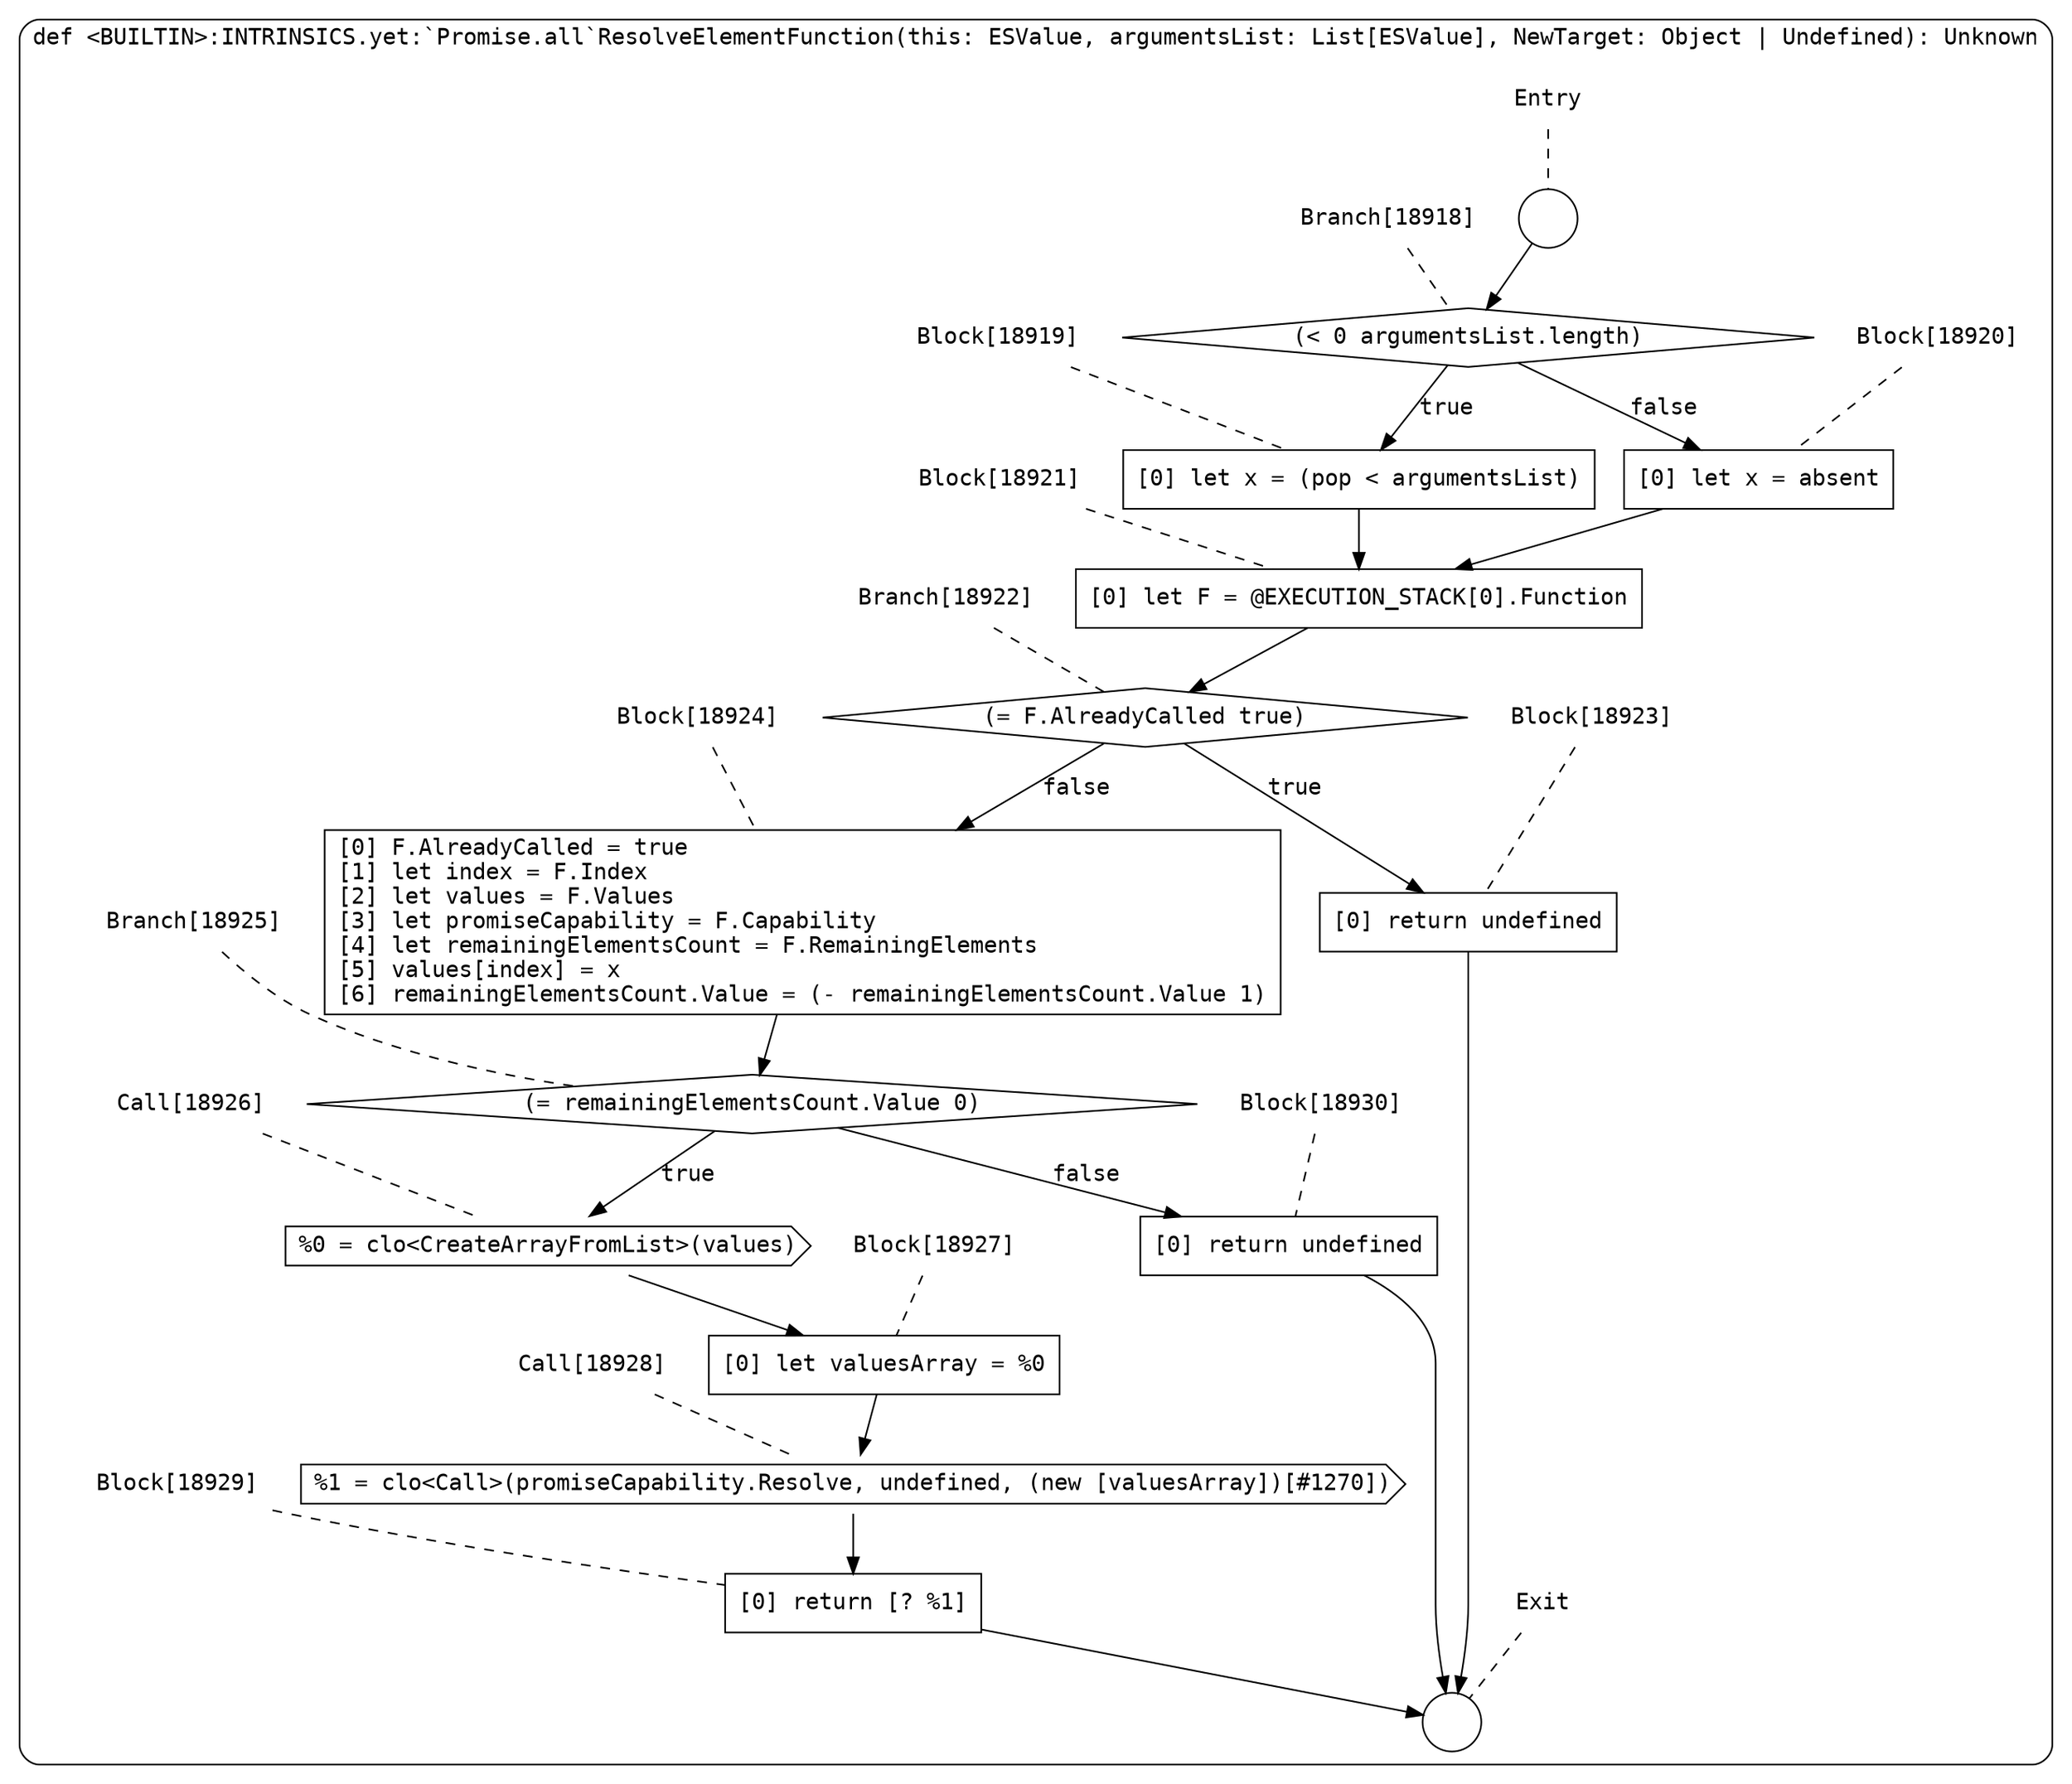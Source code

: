 digraph {
  graph [fontname = "Consolas"]
  node [fontname = "Consolas"]
  edge [fontname = "Consolas"]
  subgraph cluster2584 {
    label = "def <BUILTIN>:INTRINSICS.yet:`Promise.all`ResolveElementFunction(this: ESValue, argumentsList: List[ESValue], NewTarget: Object | Undefined): Unknown"
    style = rounded
    cluster2584_entry_name [shape=none, label=<<font color="black">Entry</font>>]
    cluster2584_entry_name -> cluster2584_entry [arrowhead=none, color="black", style=dashed]
    cluster2584_entry [shape=circle label=" " color="black" fillcolor="white" style=filled]
    cluster2584_entry -> node18918 [color="black"]
    cluster2584_exit_name [shape=none, label=<<font color="black">Exit</font>>]
    cluster2584_exit_name -> cluster2584_exit [arrowhead=none, color="black", style=dashed]
    cluster2584_exit [shape=circle label=" " color="black" fillcolor="white" style=filled]
    node18918_name [shape=none, label=<<font color="black">Branch[18918]</font>>]
    node18918_name -> node18918 [arrowhead=none, color="black", style=dashed]
    node18918 [shape=diamond, label=<<font color="black">(&lt; 0 argumentsList.length)</font>> color="black" fillcolor="white", style=filled]
    node18918 -> node18919 [label=<<font color="black">true</font>> color="black"]
    node18918 -> node18920 [label=<<font color="black">false</font>> color="black"]
    node18919_name [shape=none, label=<<font color="black">Block[18919]</font>>]
    node18919_name -> node18919 [arrowhead=none, color="black", style=dashed]
    node18919 [shape=box, label=<<font color="black">[0] let x = (pop &lt; argumentsList)<BR ALIGN="LEFT"/></font>> color="black" fillcolor="white", style=filled]
    node18919 -> node18921 [color="black"]
    node18920_name [shape=none, label=<<font color="black">Block[18920]</font>>]
    node18920_name -> node18920 [arrowhead=none, color="black", style=dashed]
    node18920 [shape=box, label=<<font color="black">[0] let x = absent<BR ALIGN="LEFT"/></font>> color="black" fillcolor="white", style=filled]
    node18920 -> node18921 [color="black"]
    node18921_name [shape=none, label=<<font color="black">Block[18921]</font>>]
    node18921_name -> node18921 [arrowhead=none, color="black", style=dashed]
    node18921 [shape=box, label=<<font color="black">[0] let F = @EXECUTION_STACK[0].Function<BR ALIGN="LEFT"/></font>> color="black" fillcolor="white", style=filled]
    node18921 -> node18922 [color="black"]
    node18922_name [shape=none, label=<<font color="black">Branch[18922]</font>>]
    node18922_name -> node18922 [arrowhead=none, color="black", style=dashed]
    node18922 [shape=diamond, label=<<font color="black">(= F.AlreadyCalled true)</font>> color="black" fillcolor="white", style=filled]
    node18922 -> node18923 [label=<<font color="black">true</font>> color="black"]
    node18922 -> node18924 [label=<<font color="black">false</font>> color="black"]
    node18923_name [shape=none, label=<<font color="black">Block[18923]</font>>]
    node18923_name -> node18923 [arrowhead=none, color="black", style=dashed]
    node18923 [shape=box, label=<<font color="black">[0] return undefined<BR ALIGN="LEFT"/></font>> color="black" fillcolor="white", style=filled]
    node18923 -> cluster2584_exit [color="black"]
    node18924_name [shape=none, label=<<font color="black">Block[18924]</font>>]
    node18924_name -> node18924 [arrowhead=none, color="black", style=dashed]
    node18924 [shape=box, label=<<font color="black">[0] F.AlreadyCalled = true<BR ALIGN="LEFT"/>[1] let index = F.Index<BR ALIGN="LEFT"/>[2] let values = F.Values<BR ALIGN="LEFT"/>[3] let promiseCapability = F.Capability<BR ALIGN="LEFT"/>[4] let remainingElementsCount = F.RemainingElements<BR ALIGN="LEFT"/>[5] values[index] = x<BR ALIGN="LEFT"/>[6] remainingElementsCount.Value = (- remainingElementsCount.Value 1)<BR ALIGN="LEFT"/></font>> color="black" fillcolor="white", style=filled]
    node18924 -> node18925 [color="black"]
    node18925_name [shape=none, label=<<font color="black">Branch[18925]</font>>]
    node18925_name -> node18925 [arrowhead=none, color="black", style=dashed]
    node18925 [shape=diamond, label=<<font color="black">(= remainingElementsCount.Value 0)</font>> color="black" fillcolor="white", style=filled]
    node18925 -> node18926 [label=<<font color="black">true</font>> color="black"]
    node18925 -> node18930 [label=<<font color="black">false</font>> color="black"]
    node18926_name [shape=none, label=<<font color="black">Call[18926]</font>>]
    node18926_name -> node18926 [arrowhead=none, color="black", style=dashed]
    node18926 [shape=cds, label=<<font color="black">%0 = clo&lt;CreateArrayFromList&gt;(values)</font>> color="black" fillcolor="white", style=filled]
    node18926 -> node18927 [color="black"]
    node18930_name [shape=none, label=<<font color="black">Block[18930]</font>>]
    node18930_name -> node18930 [arrowhead=none, color="black", style=dashed]
    node18930 [shape=box, label=<<font color="black">[0] return undefined<BR ALIGN="LEFT"/></font>> color="black" fillcolor="white", style=filled]
    node18930 -> cluster2584_exit [color="black"]
    node18927_name [shape=none, label=<<font color="black">Block[18927]</font>>]
    node18927_name -> node18927 [arrowhead=none, color="black", style=dashed]
    node18927 [shape=box, label=<<font color="black">[0] let valuesArray = %0<BR ALIGN="LEFT"/></font>> color="black" fillcolor="white", style=filled]
    node18927 -> node18928 [color="black"]
    node18928_name [shape=none, label=<<font color="black">Call[18928]</font>>]
    node18928_name -> node18928 [arrowhead=none, color="black", style=dashed]
    node18928 [shape=cds, label=<<font color="black">%1 = clo&lt;Call&gt;(promiseCapability.Resolve, undefined, (new [valuesArray])[#1270])</font>> color="black" fillcolor="white", style=filled]
    node18928 -> node18929 [color="black"]
    node18929_name [shape=none, label=<<font color="black">Block[18929]</font>>]
    node18929_name -> node18929 [arrowhead=none, color="black", style=dashed]
    node18929 [shape=box, label=<<font color="black">[0] return [? %1]<BR ALIGN="LEFT"/></font>> color="black" fillcolor="white", style=filled]
    node18929 -> cluster2584_exit [color="black"]
  }
}